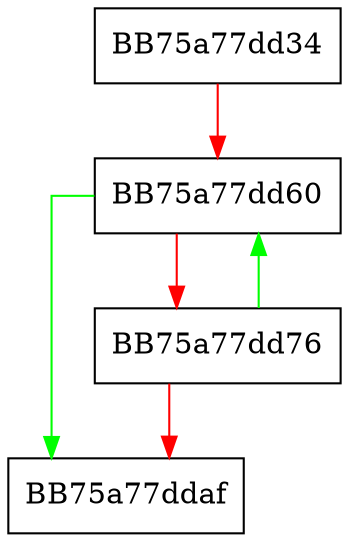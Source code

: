 digraph capture_previous_context {
  node [shape="box"];
  graph [splines=ortho];
  BB75a77dd34 -> BB75a77dd60 [color="red"];
  BB75a77dd60 -> BB75a77ddaf [color="green"];
  BB75a77dd60 -> BB75a77dd76 [color="red"];
  BB75a77dd76 -> BB75a77dd60 [color="green"];
  BB75a77dd76 -> BB75a77ddaf [color="red"];
}